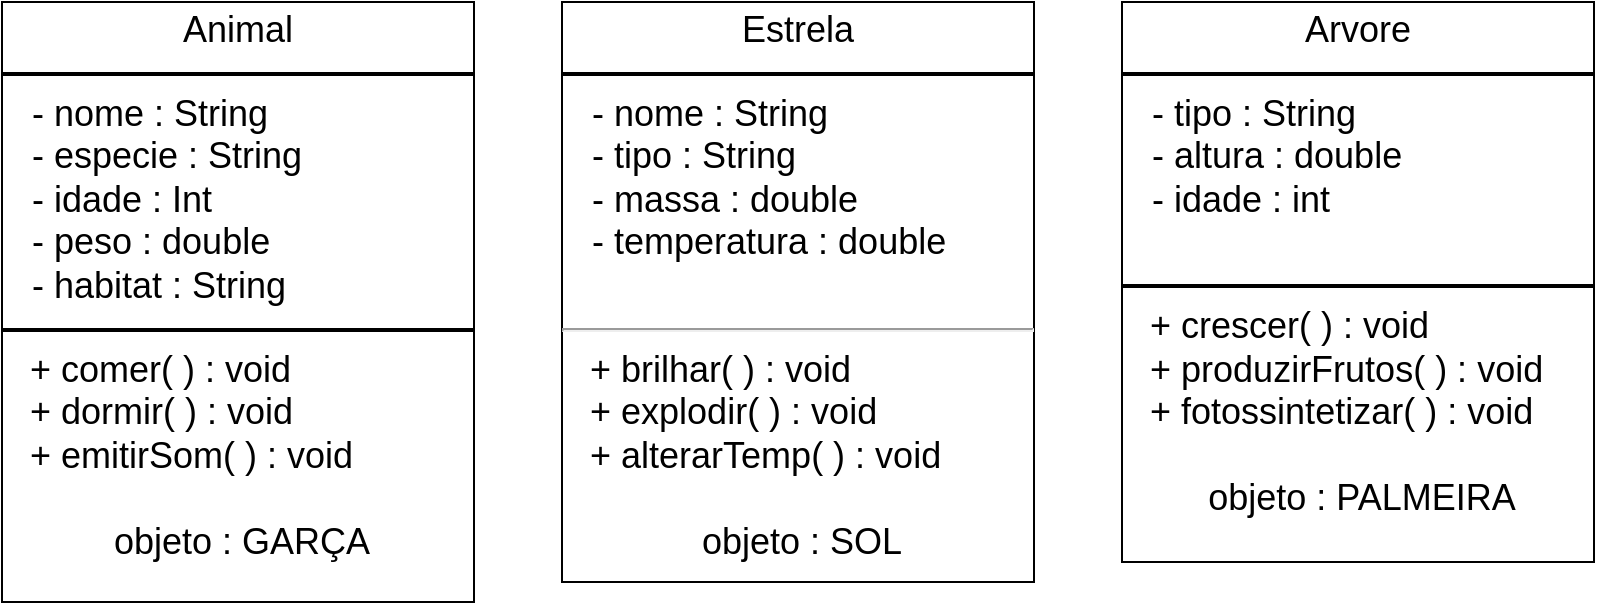<mxfile version="28.2.0">
  <diagram name="Página-1" id="EBlBcjsgiqybyoaVXMJo">
    <mxGraphModel dx="1034" dy="666" grid="1" gridSize="10" guides="1" tooltips="1" connect="1" arrows="1" fold="1" page="1" pageScale="1" pageWidth="827" pageHeight="1169" math="0" shadow="0">
      <root>
        <mxCell id="0" />
        <mxCell id="1" parent="0" />
        <mxCell id="r_no8S8ep1QUASbqZUwo-1" value="&lt;p style=&quot;text-align: center; margin: 4px 0px 0px;&quot;&gt;Animal&lt;/p&gt;&lt;hr style=&quot;text-align: center; border-style: solid;&quot;&gt;&lt;p style=&quot;margin:0px;margin-left:4px;&quot;&gt;&lt;/p&gt;&lt;div&gt;&lt;span style=&quot;background-color: transparent; color: light-dark(rgb(0, 0, 0), rgb(255, 255, 255));&quot;&gt;&amp;nbsp; &amp;nbsp;- nome : String&lt;/span&gt;&lt;/div&gt;&lt;div&gt;&lt;span style=&quot;background-color: transparent; color: light-dark(rgb(0, 0, 0), rgb(255, 255, 255));&quot;&gt;&amp;nbsp; &amp;nbsp;- especie : String&lt;/span&gt;&lt;/div&gt;&lt;div&gt;&lt;span style=&quot;background-color: transparent; color: light-dark(rgb(0, 0, 0), rgb(255, 255, 255));&quot;&gt;&amp;nbsp; &amp;nbsp;- idade : Int&lt;/span&gt;&lt;/div&gt;&lt;div&gt;&lt;span style=&quot;background-color: transparent; color: light-dark(rgb(0, 0, 0), rgb(255, 255, 255));&quot;&gt;&amp;nbsp; &amp;nbsp;- peso : double&lt;/span&gt;&lt;/div&gt;&lt;div&gt;&lt;span style=&quot;background-color: transparent; color: light-dark(rgb(0, 0, 0), rgb(255, 255, 255));&quot;&gt;&amp;nbsp; &amp;nbsp;- habitat : String&lt;/span&gt;&lt;/div&gt;&lt;hr style=&quot;border-style:solid;&quot;&gt;&lt;p style=&quot;margin: 0px 0px 0px 4px;&quot;&gt;&amp;nbsp; + comer( ) : void&lt;/p&gt;&lt;p style=&quot;margin: 0px 0px 0px 4px;&quot;&gt;&amp;nbsp;&amp;nbsp;&lt;span style=&quot;background-color: transparent; color: light-dark(rgb(0, 0, 0), rgb(255, 255, 255));&quot;&gt;+ dormir( ) : void&lt;/span&gt;&lt;/p&gt;&lt;p style=&quot;margin: 0px 0px 0px 4px;&quot;&gt;&lt;span style=&quot;background-color: transparent; color: light-dark(rgb(0, 0, 0), rgb(255, 255, 255));&quot;&gt;&amp;nbsp;&amp;nbsp;&lt;/span&gt;&lt;span style=&quot;background-color: transparent; color: light-dark(rgb(0, 0, 0), rgb(255, 255, 255));&quot;&gt;+ emitirSom( ) : void&lt;/span&gt;&lt;/p&gt;&lt;p style=&quot;margin: 0px 0px 0px 4px;&quot;&gt;&lt;br&gt;&lt;/p&gt;&lt;p style=&quot;text-align: center; margin: 0px 0px 0px 4px;&quot;&gt;objeto : GARÇA&lt;/p&gt;" style="verticalAlign=top;align=left;overflow=fill;html=1;whiteSpace=wrap;fontSize=18;" parent="1" vertex="1">
          <mxGeometry x="40" y="40" width="236" height="300" as="geometry" />
        </mxCell>
        <mxCell id="7yS756YxDy9-Ko2pNIwe-1" value="&lt;p style=&quot;text-align: center; margin: 4px 0px 0px;&quot;&gt;Estrela&lt;/p&gt;&lt;hr style=&quot;text-align: center; border-style: solid;&quot;&gt;&lt;p style=&quot;margin:0px;margin-left:4px;&quot;&gt;&lt;/p&gt;&lt;div&gt;&lt;span style=&quot;background-color: transparent; color: light-dark(rgb(0, 0, 0), rgb(255, 255, 255));&quot;&gt;&amp;nbsp; &amp;nbsp;- nome : String&lt;/span&gt;&lt;/div&gt;&lt;div&gt;&lt;span style=&quot;background-color: transparent; color: light-dark(rgb(0, 0, 0), rgb(255, 255, 255));&quot;&gt;&amp;nbsp; &amp;nbsp;- tipo : String&lt;/span&gt;&lt;/div&gt;&lt;div&gt;&lt;span style=&quot;background-color: transparent; color: light-dark(rgb(0, 0, 0), rgb(255, 255, 255));&quot;&gt;&amp;nbsp; &amp;nbsp;- massa : double&lt;/span&gt;&lt;/div&gt;&lt;div&gt;&lt;span style=&quot;background-color: transparent; color: light-dark(rgb(0, 0, 0), rgb(255, 255, 255));&quot;&gt;&amp;nbsp; &amp;nbsp;- temperatura : double&lt;/span&gt;&lt;/div&gt;&lt;p style=&quot;margin: 0px 0px 0px 4px;&quot;&gt;&lt;br&gt;&lt;/p&gt;&lt;hr&gt;&lt;p style=&quot;margin: 0px 0px 0px 4px;&quot;&gt;&lt;span style=&quot;background-color: transparent; color: light-dark(rgb(0, 0, 0), rgb(255, 255, 255));&quot;&gt;&amp;nbsp; + brilhar( ) : void&lt;/span&gt;&lt;/p&gt;&lt;p style=&quot;margin: 0px 0px 0px 4px;&quot;&gt;&amp;nbsp;&amp;nbsp;&lt;span style=&quot;background-color: transparent; color: light-dark(rgb(0, 0, 0), rgb(255, 255, 255));&quot;&gt;+ explodir( ) : void&lt;/span&gt;&lt;/p&gt;&lt;p style=&quot;margin: 0px 0px 0px 4px;&quot;&gt;&lt;span style=&quot;background-color: transparent; color: light-dark(rgb(0, 0, 0), rgb(255, 255, 255));&quot;&gt;&amp;nbsp;&amp;nbsp;&lt;/span&gt;&lt;span style=&quot;background-color: transparent; color: light-dark(rgb(0, 0, 0), rgb(255, 255, 255));&quot;&gt;+ alterarTemp( ) : void&lt;/span&gt;&lt;/p&gt;&lt;p style=&quot;margin: 0px 0px 0px 4px;&quot;&gt;&lt;span style=&quot;background-color: transparent; color: light-dark(rgb(0, 0, 0), rgb(255, 255, 255));&quot;&gt;&amp;nbsp;&lt;/span&gt;&lt;/p&gt;&lt;p style=&quot;text-align: center; margin: 0px 0px 0px 4px;&quot;&gt;objeto : SOL&lt;/p&gt;" style="verticalAlign=top;align=left;overflow=fill;html=1;whiteSpace=wrap;fontSize=18;" vertex="1" parent="1">
          <mxGeometry x="320" y="40" width="236" height="290" as="geometry" />
        </mxCell>
        <mxCell id="7yS756YxDy9-Ko2pNIwe-3" value="&lt;p style=&quot;text-align: center; margin: 4px 0px 0px;&quot;&gt;Arvore&lt;/p&gt;&lt;hr style=&quot;text-align: center; border-style: solid;&quot;&gt;&lt;p style=&quot;margin:0px;margin-left:4px;&quot;&gt;&lt;/p&gt;&lt;div&gt;&lt;span style=&quot;background-color: transparent; color: light-dark(rgb(0, 0, 0), rgb(255, 255, 255));&quot;&gt;&amp;nbsp; &amp;nbsp;- tipo : String&lt;/span&gt;&lt;/div&gt;&lt;div&gt;&lt;span style=&quot;background-color: transparent; color: light-dark(rgb(0, 0, 0), rgb(255, 255, 255));&quot;&gt;&amp;nbsp; &amp;nbsp;- altura : double&lt;/span&gt;&lt;/div&gt;&lt;div&gt;&lt;span style=&quot;background-color: transparent; color: light-dark(rgb(0, 0, 0), rgb(255, 255, 255));&quot;&gt;&amp;nbsp; &amp;nbsp;- idade : int&lt;/span&gt;&lt;/div&gt;&lt;div&gt;&lt;span style=&quot;background-color: transparent; color: light-dark(rgb(0, 0, 0), rgb(255, 255, 255));&quot;&gt;&lt;br&gt;&lt;/span&gt;&lt;/div&gt;&lt;hr style=&quot;border-style:solid;&quot;&gt;&lt;p style=&quot;margin: 0px 0px 0px 4px;&quot;&gt;&amp;nbsp; + crescer( ) : void&lt;/p&gt;&lt;p style=&quot;margin: 0px 0px 0px 4px;&quot;&gt;&amp;nbsp;&amp;nbsp;&lt;span style=&quot;background-color: transparent; color: light-dark(rgb(0, 0, 0), rgb(255, 255, 255));&quot;&gt;+ produzirFrutos( ) : void&lt;/span&gt;&lt;/p&gt;&lt;p style=&quot;margin: 0px 0px 0px 4px;&quot;&gt;&lt;span style=&quot;background-color: transparent; color: light-dark(rgb(0, 0, 0), rgb(255, 255, 255));&quot;&gt;&amp;nbsp;&amp;nbsp;&lt;/span&gt;&lt;span style=&quot;background-color: transparent; color: light-dark(rgb(0, 0, 0), rgb(255, 255, 255));&quot;&gt;+ fotossintetizar( ) : void&lt;/span&gt;&lt;/p&gt;&lt;p style=&quot;margin: 0px 0px 0px 4px;&quot;&gt;&lt;br&gt;&lt;/p&gt;&lt;p style=&quot;text-align: center; margin: 0px 0px 0px 4px;&quot;&gt;objeto : PALMEIRA&lt;/p&gt;" style="verticalAlign=top;align=left;overflow=fill;html=1;whiteSpace=wrap;fontSize=18;" vertex="1" parent="1">
          <mxGeometry x="600" y="40" width="236" height="280" as="geometry" />
        </mxCell>
        <mxCell id="7yS756YxDy9-Ko2pNIwe-4" style="edgeStyle=orthogonalEdgeStyle;rounded=0;orthogonalLoop=1;jettySize=auto;html=1;exitX=0.5;exitY=1;exitDx=0;exitDy=0;" edge="1" parent="1" source="7yS756YxDy9-Ko2pNIwe-3" target="7yS756YxDy9-Ko2pNIwe-3">
          <mxGeometry relative="1" as="geometry" />
        </mxCell>
      </root>
    </mxGraphModel>
  </diagram>
</mxfile>
